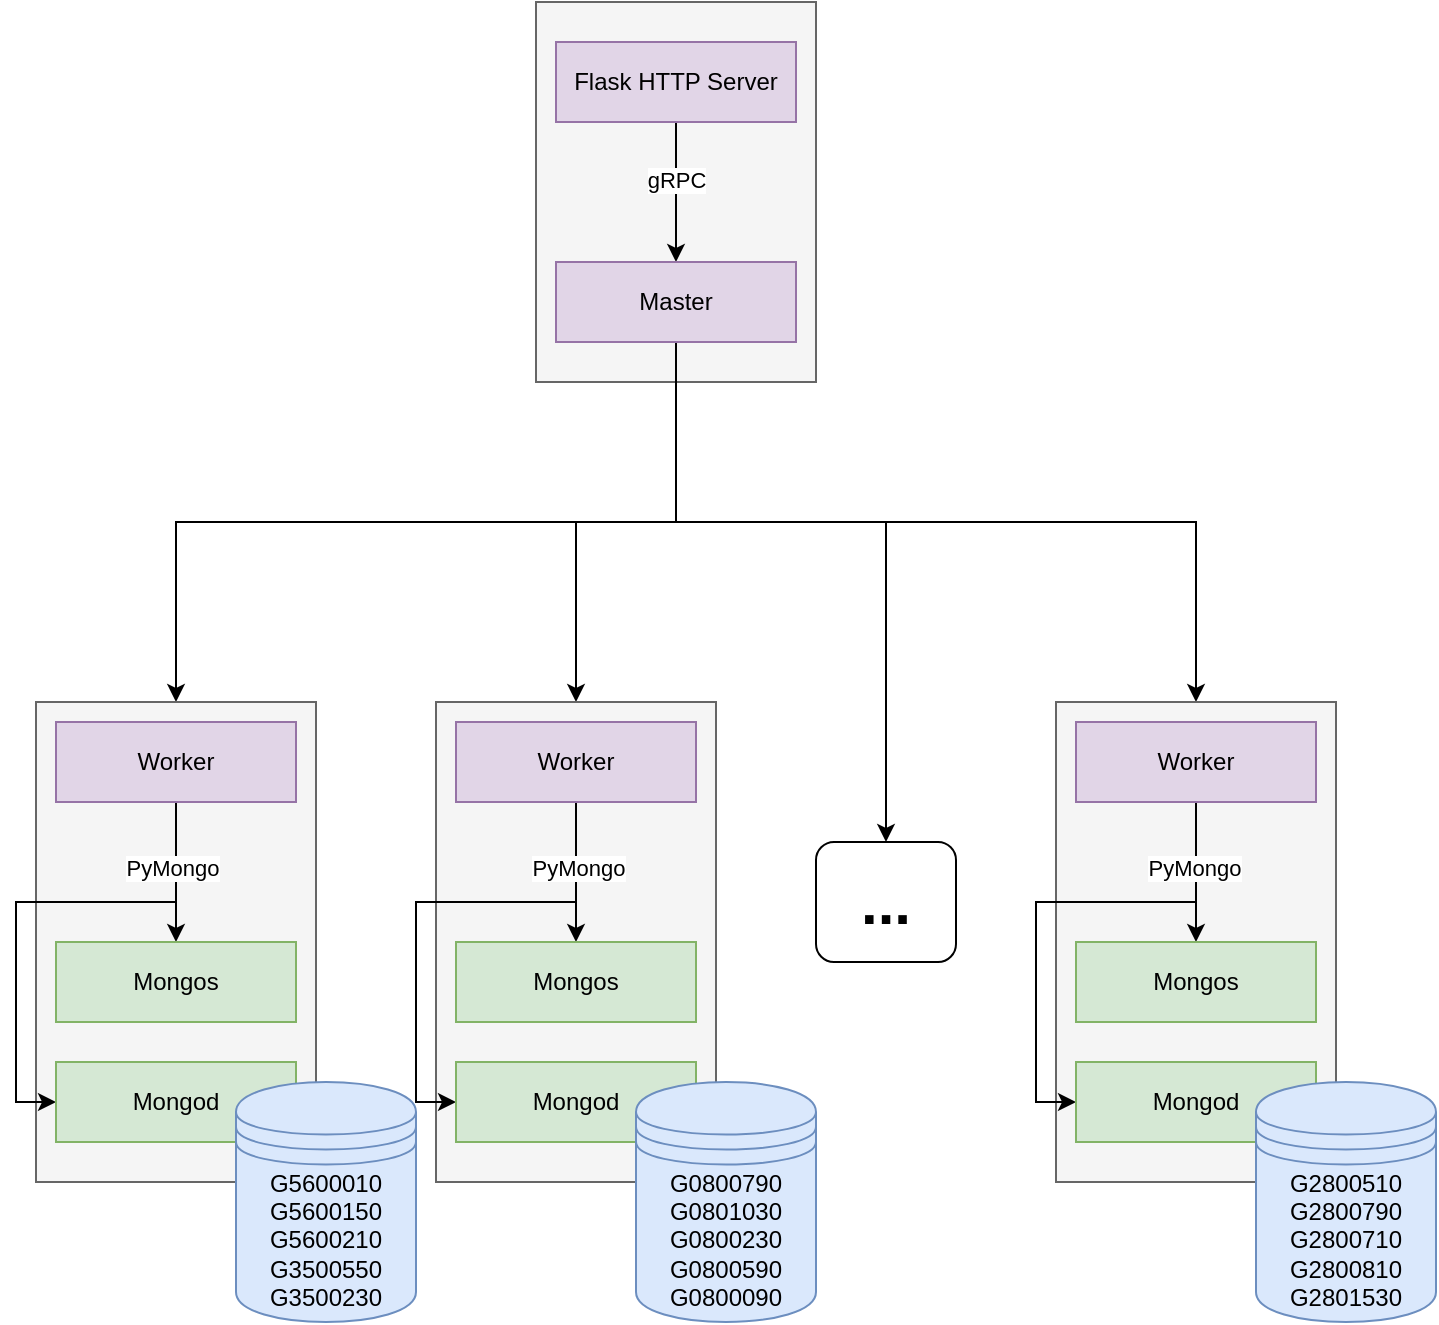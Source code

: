 <mxfile version="17.2.4" type="device"><diagram id="bqJbEGkQli7HBcoM3I-l" name="Page-1"><mxGraphModel dx="1125" dy="732" grid="1" gridSize="10" guides="1" tooltips="1" connect="1" arrows="1" fold="1" page="1" pageScale="1" pageWidth="850" pageHeight="1100" math="0" shadow="0"><root><mxCell id="0"/><mxCell id="1" parent="0"/><mxCell id="2yZRA2jGqPz9iD-78HqN-1" value="" style="rounded=0;whiteSpace=wrap;html=1;labelBackgroundColor=none;fontColor=#333333;strokeColor=#666666;fillColor=#f5f5f5;" vertex="1" parent="1"><mxGeometry x="350" y="160" width="140" height="190" as="geometry"/></mxCell><mxCell id="2yZRA2jGqPz9iD-78HqN-46" style="edgeStyle=orthogonalEdgeStyle;rounded=0;orthogonalLoop=1;jettySize=auto;html=1;exitX=0.5;exitY=1;exitDx=0;exitDy=0;entryX=0.5;entryY=0;entryDx=0;entryDy=0;fontColor=default;" edge="1" parent="1" source="2yZRA2jGqPz9iD-78HqN-6" target="2yZRA2jGqPz9iD-78HqN-7"><mxGeometry relative="1" as="geometry"/></mxCell><mxCell id="2yZRA2jGqPz9iD-78HqN-47" value="gRPC" style="edgeLabel;html=1;align=center;verticalAlign=middle;resizable=0;points=[];fontColor=default;" vertex="1" connectable="0" parent="2yZRA2jGqPz9iD-78HqN-46"><mxGeometry x="-0.18" relative="1" as="geometry"><mxPoint as="offset"/></mxGeometry></mxCell><mxCell id="2yZRA2jGqPz9iD-78HqN-6" value="Flask HTTP Server" style="rounded=0;whiteSpace=wrap;html=1;fillColor=#e1d5e7;strokeColor=#9673a6;" vertex="1" parent="1"><mxGeometry x="360" y="180" width="120" height="40" as="geometry"/></mxCell><mxCell id="2yZRA2jGqPz9iD-78HqN-84" style="edgeStyle=orthogonalEdgeStyle;rounded=0;orthogonalLoop=1;jettySize=auto;html=1;exitX=0.5;exitY=1;exitDx=0;exitDy=0;entryX=0.5;entryY=0;entryDx=0;entryDy=0;fontSize=30;fontColor=default;" edge="1" parent="1" source="2yZRA2jGqPz9iD-78HqN-7" target="2yZRA2jGqPz9iD-78HqN-9"><mxGeometry relative="1" as="geometry"/></mxCell><mxCell id="2yZRA2jGqPz9iD-78HqN-85" style="edgeStyle=orthogonalEdgeStyle;rounded=0;orthogonalLoop=1;jettySize=auto;html=1;exitX=0.5;exitY=1;exitDx=0;exitDy=0;entryX=0.5;entryY=0;entryDx=0;entryDy=0;fontSize=30;fontColor=default;" edge="1" parent="1" source="2yZRA2jGqPz9iD-78HqN-7" target="2yZRA2jGqPz9iD-78HqN-31"><mxGeometry relative="1" as="geometry"/></mxCell><mxCell id="2yZRA2jGqPz9iD-78HqN-86" style="edgeStyle=orthogonalEdgeStyle;rounded=0;orthogonalLoop=1;jettySize=auto;html=1;exitX=0.5;exitY=1;exitDx=0;exitDy=0;entryX=0.5;entryY=0;entryDx=0;entryDy=0;fontSize=30;fontColor=default;" edge="1" parent="1" source="2yZRA2jGqPz9iD-78HqN-7" target="2yZRA2jGqPz9iD-78HqN-78"><mxGeometry relative="1" as="geometry"><Array as="points"><mxPoint x="420" y="420"/><mxPoint x="525" y="420"/></Array></mxGeometry></mxCell><mxCell id="2yZRA2jGqPz9iD-78HqN-87" style="edgeStyle=orthogonalEdgeStyle;rounded=0;orthogonalLoop=1;jettySize=auto;html=1;exitX=0.5;exitY=1;exitDx=0;exitDy=0;entryX=0.5;entryY=0;entryDx=0;entryDy=0;fontSize=30;fontColor=default;" edge="1" parent="1" source="2yZRA2jGqPz9iD-78HqN-7" target="2yZRA2jGqPz9iD-78HqN-41"><mxGeometry relative="1" as="geometry"/></mxCell><mxCell id="2yZRA2jGqPz9iD-78HqN-7" value="Master" style="rounded=0;whiteSpace=wrap;html=1;fillColor=#e1d5e7;strokeColor=#9673a6;" vertex="1" parent="1"><mxGeometry x="360" y="290" width="120" height="40" as="geometry"/></mxCell><mxCell id="2yZRA2jGqPz9iD-78HqN-9" value="" style="rounded=0;whiteSpace=wrap;html=1;labelBackgroundColor=none;fontColor=#333333;strokeColor=#666666;fillColor=#f5f5f5;" vertex="1" parent="1"><mxGeometry x="100" y="510" width="140" height="240" as="geometry"/></mxCell><mxCell id="2yZRA2jGqPz9iD-78HqN-58" style="edgeStyle=orthogonalEdgeStyle;rounded=0;orthogonalLoop=1;jettySize=auto;html=1;exitX=0.5;exitY=1;exitDx=0;exitDy=0;entryX=0.5;entryY=0;entryDx=0;entryDy=0;fontColor=default;" edge="1" parent="1" source="2yZRA2jGqPz9iD-78HqN-11" target="2yZRA2jGqPz9iD-78HqN-13"><mxGeometry relative="1" as="geometry"/></mxCell><mxCell id="2yZRA2jGqPz9iD-78HqN-59" style="edgeStyle=orthogonalEdgeStyle;rounded=0;orthogonalLoop=1;jettySize=auto;html=1;exitX=0.5;exitY=1;exitDx=0;exitDy=0;entryX=0;entryY=0.5;entryDx=0;entryDy=0;fontColor=default;" edge="1" parent="1" source="2yZRA2jGqPz9iD-78HqN-11" target="2yZRA2jGqPz9iD-78HqN-14"><mxGeometry relative="1" as="geometry"><Array as="points"><mxPoint x="170" y="610"/><mxPoint x="90" y="610"/><mxPoint x="90" y="710"/></Array></mxGeometry></mxCell><mxCell id="2yZRA2jGqPz9iD-78HqN-60" value="PyMongo" style="edgeLabel;html=1;align=center;verticalAlign=middle;resizable=0;points=[];fontColor=default;" vertex="1" connectable="0" parent="2yZRA2jGqPz9iD-78HqN-59"><mxGeometry x="-0.736" y="-2" relative="1" as="geometry"><mxPoint as="offset"/></mxGeometry></mxCell><mxCell id="2yZRA2jGqPz9iD-78HqN-11" value="Worker" style="rounded=0;whiteSpace=wrap;html=1;fillColor=#e1d5e7;strokeColor=#9673a6;" vertex="1" parent="1"><mxGeometry x="110" y="520" width="120" height="40" as="geometry"/></mxCell><mxCell id="2yZRA2jGqPz9iD-78HqN-13" value="Mongos" style="rounded=0;whiteSpace=wrap;html=1;fillColor=#d5e8d4;strokeColor=#82b366;" vertex="1" parent="1"><mxGeometry x="110" y="630" width="120" height="40" as="geometry"/></mxCell><mxCell id="2yZRA2jGqPz9iD-78HqN-14" value="Mongod" style="rounded=0;whiteSpace=wrap;html=1;fillColor=#d5e8d4;strokeColor=#82b366;" vertex="1" parent="1"><mxGeometry x="110" y="690" width="120" height="40" as="geometry"/></mxCell><mxCell id="2yZRA2jGqPz9iD-78HqN-15" value="&lt;div style=&quot;text-align: left&quot;&gt;G5600010&lt;br&gt;&lt;/div&gt;&lt;div style=&quot;text-align: left&quot;&gt;&lt;span&gt;G5600150&lt;br&gt;&lt;/span&gt;&lt;/div&gt;&lt;div style=&quot;text-align: left&quot;&gt;&lt;span&gt;G5600210&lt;br&gt;&lt;/span&gt;&lt;/div&gt;&lt;div style=&quot;text-align: left&quot;&gt;&lt;span&gt;G3500550&lt;br&gt;&lt;/span&gt;&lt;/div&gt;&lt;div style=&quot;text-align: left&quot;&gt;&lt;span&gt;G3500230&lt;br&gt;&lt;/span&gt;&lt;/div&gt;" style="shape=datastore;whiteSpace=wrap;html=1;labelBackgroundColor=none;strokeColor=#6c8ebf;fillColor=#dae8fc;" vertex="1" parent="1"><mxGeometry x="200" y="700" width="90" height="120" as="geometry"/></mxCell><mxCell id="2yZRA2jGqPz9iD-78HqN-31" value="" style="rounded=0;whiteSpace=wrap;html=1;labelBackgroundColor=none;fontColor=#333333;strokeColor=#666666;fillColor=#f5f5f5;" vertex="1" parent="1"><mxGeometry x="300" y="510" width="140" height="240" as="geometry"/></mxCell><mxCell id="2yZRA2jGqPz9iD-78HqN-61" style="edgeStyle=orthogonalEdgeStyle;rounded=0;orthogonalLoop=1;jettySize=auto;html=1;exitX=0.5;exitY=1;exitDx=0;exitDy=0;entryX=0.5;entryY=0;entryDx=0;entryDy=0;fontColor=default;" edge="1" parent="1" source="2yZRA2jGqPz9iD-78HqN-32" target="2yZRA2jGqPz9iD-78HqN-33"><mxGeometry relative="1" as="geometry"/></mxCell><mxCell id="2yZRA2jGqPz9iD-78HqN-62" style="edgeStyle=orthogonalEdgeStyle;rounded=0;orthogonalLoop=1;jettySize=auto;html=1;exitX=0.5;exitY=1;exitDx=0;exitDy=0;entryX=0;entryY=0.5;entryDx=0;entryDy=0;fontColor=default;" edge="1" parent="1" source="2yZRA2jGqPz9iD-78HqN-32" target="2yZRA2jGqPz9iD-78HqN-34"><mxGeometry relative="1" as="geometry"><Array as="points"><mxPoint x="370" y="610"/><mxPoint x="290" y="610"/><mxPoint x="290" y="710"/></Array></mxGeometry></mxCell><mxCell id="2yZRA2jGqPz9iD-78HqN-63" value="PyMongo" style="edgeLabel;html=1;align=center;verticalAlign=middle;resizable=0;points=[];fontColor=default;" vertex="1" connectable="0" parent="2yZRA2jGqPz9iD-78HqN-62"><mxGeometry x="-0.736" y="1" relative="1" as="geometry"><mxPoint as="offset"/></mxGeometry></mxCell><mxCell id="2yZRA2jGqPz9iD-78HqN-32" value="Worker" style="rounded=0;whiteSpace=wrap;html=1;fillColor=#e1d5e7;strokeColor=#9673a6;" vertex="1" parent="1"><mxGeometry x="310" y="520" width="120" height="40" as="geometry"/></mxCell><mxCell id="2yZRA2jGqPz9iD-78HqN-33" value="Mongos" style="rounded=0;whiteSpace=wrap;html=1;fillColor=#d5e8d4;strokeColor=#82b366;" vertex="1" parent="1"><mxGeometry x="310" y="630" width="120" height="40" as="geometry"/></mxCell><mxCell id="2yZRA2jGqPz9iD-78HqN-34" value="Mongod" style="rounded=0;whiteSpace=wrap;html=1;fillColor=#d5e8d4;strokeColor=#82b366;" vertex="1" parent="1"><mxGeometry x="310" y="690" width="120" height="40" as="geometry"/></mxCell><mxCell id="2yZRA2jGqPz9iD-78HqN-35" value="&lt;div style=&quot;text-align: left&quot;&gt;G0800790&lt;br&gt;&lt;/div&gt;&lt;div style=&quot;text-align: left&quot;&gt;G0801030&lt;br&gt;G0800230&lt;br&gt;G0800590&lt;br&gt;&lt;/div&gt;&lt;div style=&quot;text-align: left&quot;&gt;G0800090&lt;br&gt;&lt;/div&gt;" style="shape=datastore;whiteSpace=wrap;html=1;labelBackgroundColor=none;strokeColor=#6c8ebf;fillColor=#dae8fc;" vertex="1" parent="1"><mxGeometry x="400" y="700" width="90" height="120" as="geometry"/></mxCell><mxCell id="2yZRA2jGqPz9iD-78HqN-41" value="" style="rounded=0;whiteSpace=wrap;html=1;labelBackgroundColor=none;fontColor=#333333;strokeColor=#666666;fillColor=#f5f5f5;" vertex="1" parent="1"><mxGeometry x="610" y="510" width="140" height="240" as="geometry"/></mxCell><mxCell id="2yZRA2jGqPz9iD-78HqN-67" style="edgeStyle=orthogonalEdgeStyle;rounded=0;orthogonalLoop=1;jettySize=auto;html=1;exitX=0.5;exitY=1;exitDx=0;exitDy=0;entryX=0.5;entryY=0;entryDx=0;entryDy=0;fontColor=default;" edge="1" parent="1" source="2yZRA2jGqPz9iD-78HqN-42" target="2yZRA2jGqPz9iD-78HqN-43"><mxGeometry relative="1" as="geometry"/></mxCell><mxCell id="2yZRA2jGqPz9iD-78HqN-68" style="edgeStyle=orthogonalEdgeStyle;rounded=0;orthogonalLoop=1;jettySize=auto;html=1;exitX=0.5;exitY=1;exitDx=0;exitDy=0;entryX=0;entryY=0.5;entryDx=0;entryDy=0;fontColor=default;" edge="1" parent="1" source="2yZRA2jGqPz9iD-78HqN-42" target="2yZRA2jGqPz9iD-78HqN-44"><mxGeometry relative="1" as="geometry"><Array as="points"><mxPoint x="680" y="610"/><mxPoint x="600" y="610"/><mxPoint x="600" y="710"/></Array></mxGeometry></mxCell><mxCell id="2yZRA2jGqPz9iD-78HqN-69" value="PyMongo" style="edgeLabel;html=1;align=center;verticalAlign=middle;resizable=0;points=[];fontColor=default;" vertex="1" connectable="0" parent="2yZRA2jGqPz9iD-78HqN-68"><mxGeometry x="-0.736" y="-1" relative="1" as="geometry"><mxPoint as="offset"/></mxGeometry></mxCell><mxCell id="2yZRA2jGqPz9iD-78HqN-42" value="Worker" style="rounded=0;whiteSpace=wrap;html=1;fillColor=#e1d5e7;strokeColor=#9673a6;" vertex="1" parent="1"><mxGeometry x="620" y="520" width="120" height="40" as="geometry"/></mxCell><mxCell id="2yZRA2jGqPz9iD-78HqN-43" value="Mongos" style="rounded=0;whiteSpace=wrap;html=1;fillColor=#d5e8d4;strokeColor=#82b366;" vertex="1" parent="1"><mxGeometry x="620" y="630" width="120" height="40" as="geometry"/></mxCell><mxCell id="2yZRA2jGqPz9iD-78HqN-44" value="Mongod" style="rounded=0;whiteSpace=wrap;html=1;fillColor=#d5e8d4;strokeColor=#82b366;" vertex="1" parent="1"><mxGeometry x="620" y="690" width="120" height="40" as="geometry"/></mxCell><mxCell id="2yZRA2jGqPz9iD-78HqN-45" value="&lt;div style=&quot;text-align: left&quot;&gt;G2800510&lt;br&gt;&lt;/div&gt;&lt;div style=&quot;text-align: left&quot;&gt;G2800790&lt;br&gt;&lt;/div&gt;&lt;div style=&quot;text-align: left&quot;&gt;G2800710&lt;br&gt;&lt;/div&gt;&lt;div style=&quot;text-align: left&quot;&gt;G2800810&lt;br&gt;&lt;/div&gt;&lt;div style=&quot;text-align: left&quot;&gt;G2801530&lt;br&gt;&lt;/div&gt;" style="shape=datastore;whiteSpace=wrap;html=1;labelBackgroundColor=none;strokeColor=#6c8ebf;fillColor=#dae8fc;" vertex="1" parent="1"><mxGeometry x="710" y="700" width="90" height="120" as="geometry"/></mxCell><mxCell id="2yZRA2jGqPz9iD-78HqN-78" value="&lt;b&gt;&lt;font style=&quot;font-size: 30px&quot;&gt;...&lt;/font&gt;&lt;/b&gt;" style="rounded=1;whiteSpace=wrap;html=1;fontColor=default;" vertex="1" parent="1"><mxGeometry x="490" y="580" width="70" height="60" as="geometry"/></mxCell></root></mxGraphModel></diagram></mxfile>